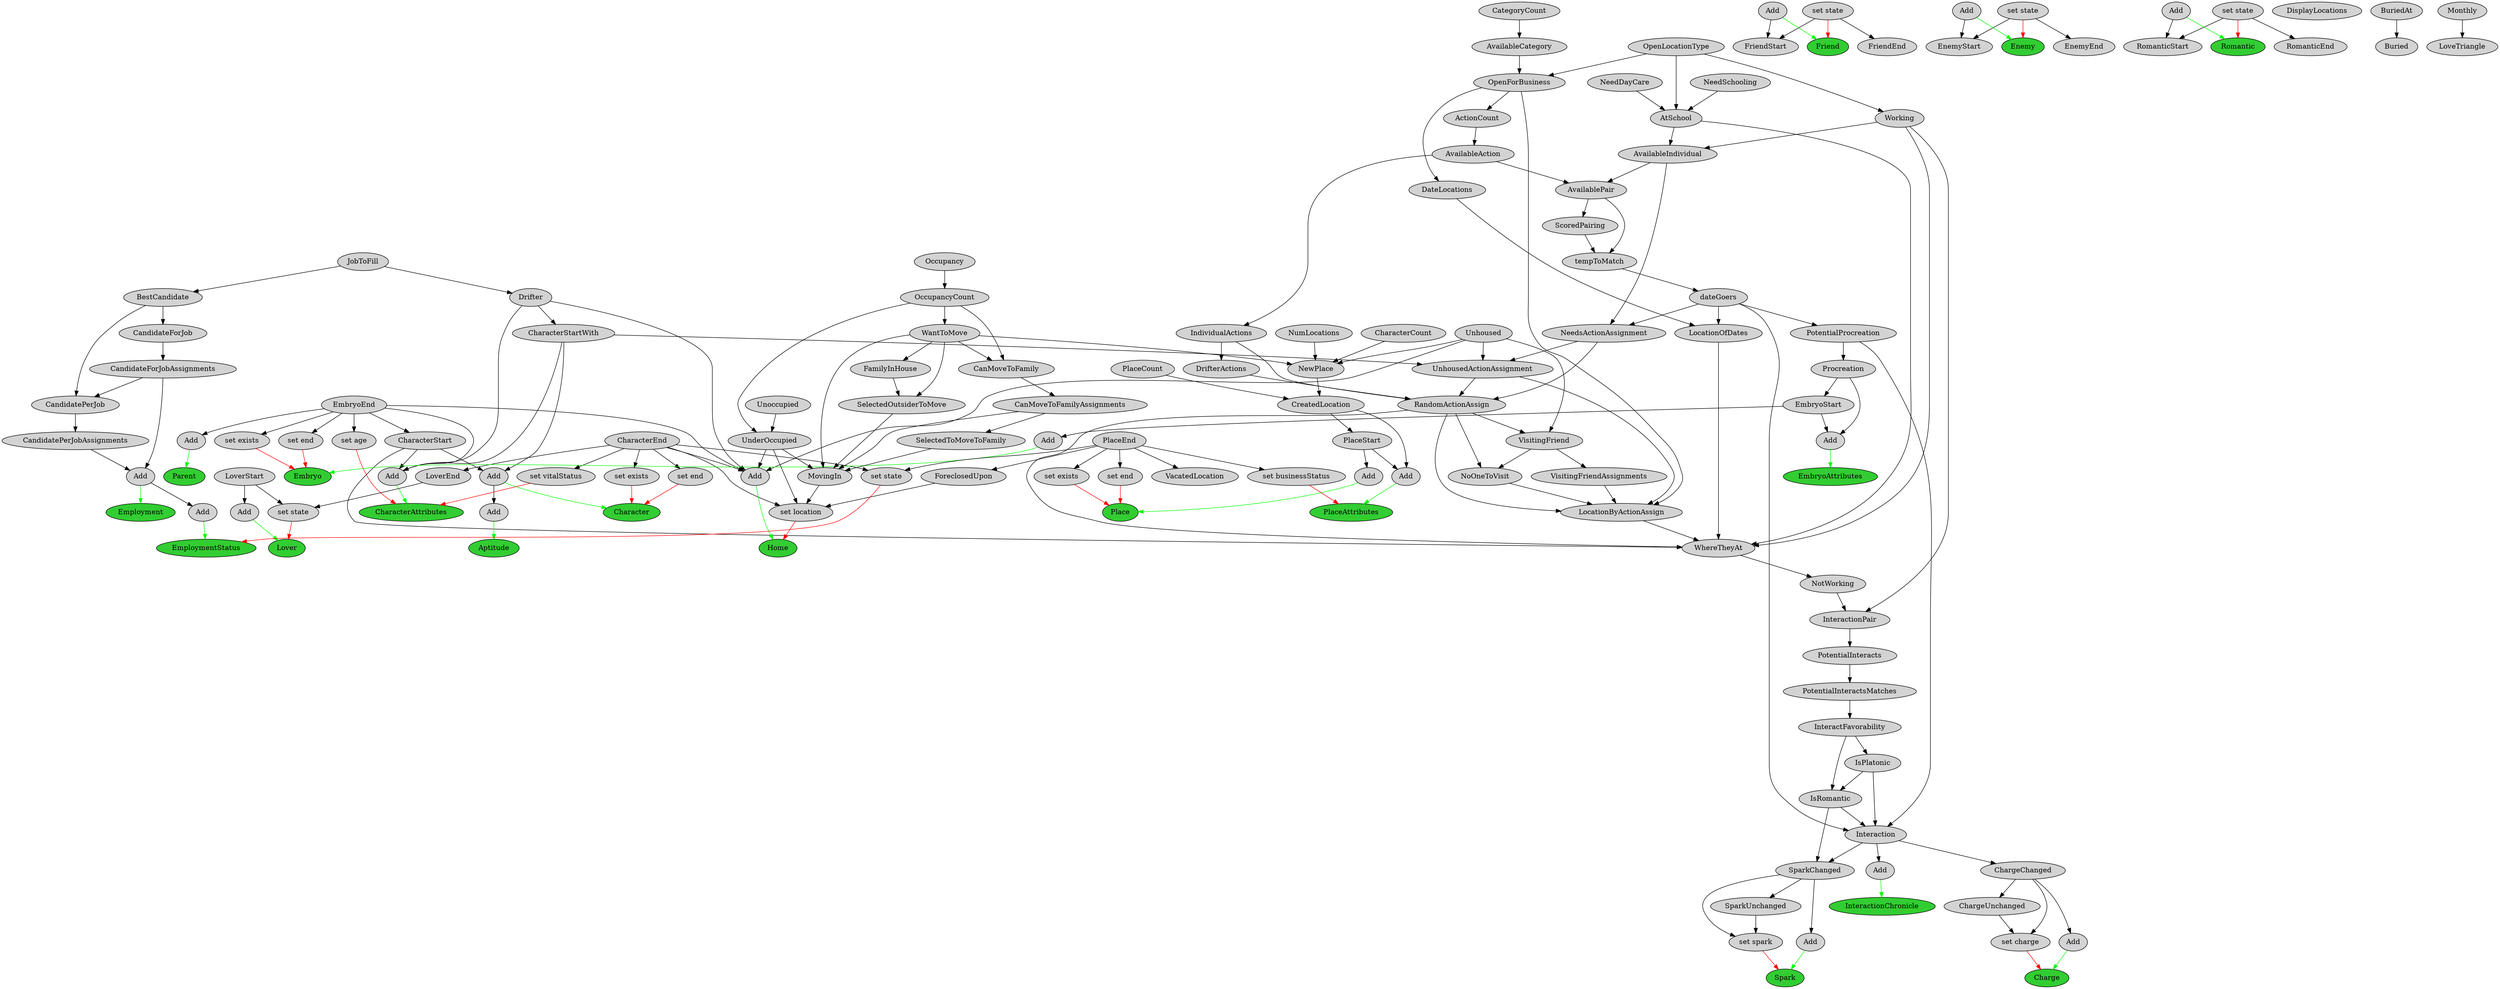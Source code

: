 digraph {
splines=true
node [ style="filled"]
v0 [ label = "Character" fillcolor="limegreen"];
v1 [ label = "set end"];
v2 [ label = "CharacterEnd" rank="min"];
v3 [ label = "set exists"];
v4 [ label = "Add"];
v5 [ label = "CharacterStart"];
v6 [ label = "EmbryoEnd" rank="min"];
v7 [ label = "CharacterStartWith"];
v8 [ label = "Drifter"];
v9 [ label = "JobToFill" rank="min"];
v10 [ label = "CharacterAttributes" fillcolor="limegreen"];
v11 [ label = "set vitalStatus"];
v12 [ label = "set age"];
v13 [ label = "Add"];
v14 [ label = "CharacterCount" rank="min"];
v15 [ label = "Aptitude" fillcolor="limegreen"];
v16 [ label = "Add"];
v17 [ label = "Charge" fillcolor="limegreen"];
v18 [ label = "set charge"];
v19 [ label = "ChargeChanged"];
v20 [ label = "Interaction"];
v21 [ label = "IsPlatonic"];
v22 [ label = "InteractFavorability"];
v23 [ label = "PotentialInteractsMatches"];
v24 [ label = "PotentialInteracts"];
v25 [ label = "InteractionPair"];
v26 [ label = "NotWorking"];
v27 [ label = "WhereTheyAt"];
v28 [ label = "AtSchool"];
v29 [ label = "OpenLocationType" rank="min"];
v30 [ label = "NeedDayCare" rank="min"];
v31 [ label = "NeedSchooling" rank="min"];
v32 [ label = "Working"];
v33 [ label = "LocationOfDates"];
v34 [ label = "DateLocations"];
v35 [ label = "OpenForBusiness"];
v36 [ label = "AvailableCategory"];
v37 [ label = "CategoryCount" rank="min"];
v38 [ label = "dateGoers"];
v39 [ label = "tempToMatch"];
v40 [ label = "ScoredPairing"];
v41 [ label = "AvailablePair"];
v42 [ label = "AvailableAction"];
v43 [ label = "ActionCount"];
v44 [ label = "AvailableIndividual"];
v45 [ label = "RandomActionAssign"];
v46 [ label = "UnhousedActionAssignment"];
v47 [ label = "NeedsActionAssignment"];
v48 [ label = "Unhoused" rank="min"];
v49 [ label = "IndividualActions"];
v50 [ label = "DrifterActions"];
v51 [ label = "LocationByActionAssign"];
v52 [ label = "NoOneToVisit"];
v53 [ label = "VisitingFriend"];
v54 [ label = "VisitingFriendAssignments"];
v55 [ label = "IsRomantic"];
v56 [ label = "PotentialProcreation"];
v57 [ label = "ChargeUnchanged"];
v58 [ label = "Add"];
v59 [ label = "Friend" fillcolor="limegreen"];
v60 [ label = "set state" rank="min"];
v61 [ label = "Add" rank="min"];
v62 [ label = "FriendStart"];
v63 [ label = "FriendEnd"];
v64 [ label = "Enemy" fillcolor="limegreen"];
v65 [ label = "set state" rank="min"];
v66 [ label = "Add" rank="min"];
v67 [ label = "EnemyStart"];
v68 [ label = "EnemyEnd"];
v69 [ label = "Spark" fillcolor="limegreen"];
v70 [ label = "set spark"];
v71 [ label = "SparkChanged"];
v72 [ label = "SparkUnchanged"];
v73 [ label = "Add"];
v74 [ label = "Romantic" fillcolor="limegreen"];
v75 [ label = "set state" rank="min"];
v76 [ label = "Add" rank="min"];
v77 [ label = "RomanticStart"];
v78 [ label = "RomanticEnd"];
v79 [ label = "Lover" fillcolor="limegreen"];
v80 [ label = "set state"];
v81 [ label = "LoverEnd"];
v82 [ label = "LoverStart" rank="min"];
v83 [ label = "Add"];
v84 [ label = "Parent" fillcolor="limegreen"];
v85 [ label = "Add"];
v86 [ label = "Embryo" fillcolor="limegreen"];
v87 [ label = "set end"];
v88 [ label = "set exists"];
v89 [ label = "Add"];
v90 [ label = "EmbryoStart"];
v91 [ label = "Procreation"];
v92 [ label = "EmbryoAttributes" fillcolor="limegreen"];
v93 [ label = "Add"];
v94 [ label = "Place" fillcolor="limegreen"];
v95 [ label = "set end"];
v96 [ label = "PlaceEnd" rank="min"];
v97 [ label = "set exists"];
v98 [ label = "Add"];
v99 [ label = "PlaceStart"];
v100 [ label = "CreatedLocation"];
v101 [ label = "NewPlace"];
v102 [ label = "WantToMove"];
v103 [ label = "OccupancyCount"];
v104 [ label = "Occupancy" rank="min"];
v105 [ label = "NumLocations" rank="min"];
v106 [ label = "PlaceCount" rank="min"];
v107 [ label = "PlaceAttributes" fillcolor="limegreen"];
v108 [ label = "set businessStatus"];
v109 [ label = "Add"];
v110 [ label = "VacatedLocation"];
v111 [ label = "DisplayLocations" rank="min"];
v112 [ label = "Home" fillcolor="limegreen"];
v113 [ label = "set location"];
v114 [ label = "UnderOccupied"];
v115 [ label = "Unoccupied" rank="min"];
v116 [ label = "ForeclosedUpon"];
v117 [ label = "MovingIn"];
v118 [ label = "SelectedToMoveToFamily"];
v119 [ label = "CanMoveToFamilyAssignments"];
v120 [ label = "CanMoveToFamily"];
v121 [ label = "SelectedOutsiderToMove"];
v122 [ label = "FamilyInHouse"];
v123 [ label = "Add"];
v124 [ label = "BuriedAt" rank="min"];
v125 [ label = "Buried"];
v126 [ label = "Employment" fillcolor="limegreen"];
v127 [ label = "Add"];
v128 [ label = "CandidatePerJobAssignments"];
v129 [ label = "CandidatePerJob"];
v130 [ label = "CandidateForJobAssignments"];
v131 [ label = "CandidateForJob"];
v132 [ label = "BestCandidate"];
v133 [ label = "EmploymentStatus" fillcolor="limegreen"];
v134 [ label = "set state"];
v135 [ label = "Add"];
v136 [ label = "Monthly" rank="min"];
v137 [ label = "InteractionChronicle" fillcolor="limegreen"];
v138 [ label = "Add"];
v139 [ label = "LoveTriangle"];
v1 -> v0 [ color="red" ]
v2 -> v1
v3 -> v0 [ color="red" ]
v2 -> v3
v4 -> v0 [ color="green" ]
v5 -> v4
v6 -> v5
v7 -> v4
v8 -> v7
v9 -> v8
v11 -> v10 [ color="red" ]
v2 -> v11
v12 -> v10 [ color="red" ]
v6 -> v12
v13 -> v10 [ color="green" ]
v7 -> v13
v8 -> v13
v5 -> v13
v6 -> v13
v16 -> v15 [ color="green" ]
v4 -> v16
v18 -> v17 [ color="red" ]
v19 -> v18
v20 -> v19
v21 -> v20
v22 -> v21
v23 -> v22
v24 -> v23
v25 -> v24
v26 -> v25
v27 -> v26
v28 -> v27
v29 -> v28
v30 -> v28
v31 -> v28
v32 -> v27
v29 -> v32
v33 -> v27
v34 -> v33
v35 -> v34
v36 -> v35
v37 -> v36
v29 -> v35
v38 -> v33
v39 -> v38
v40 -> v39
v41 -> v40
v42 -> v41
v43 -> v42
v35 -> v43
v44 -> v41
v32 -> v44
v28 -> v44
v41 -> v39
v45 -> v27
v46 -> v45
v47 -> v46
v38 -> v47
v44 -> v47
v48 -> v46
v7 -> v46
v49 -> v45
v42 -> v49
v47 -> v45
v50 -> v45
v49 -> v50
v51 -> v27
v45 -> v51
v52 -> v51
v53 -> v52
v48 -> v53
v45 -> v53
v45 -> v52
v54 -> v51
v53 -> v54
v46 -> v51
v35 -> v51
v5 -> v27
v32 -> v25
v55 -> v20
v21 -> v55
v22 -> v55
v38 -> v20
v56 -> v20
v38 -> v56
v57 -> v18
v19 -> v57
v58 -> v17 [ color="green" ]
v19 -> v58
v60 -> v59 [ color="red" ]
v61 -> v59 [ color="green" ]
v61 -> v62
v60 -> v62
v60 -> v63
v65 -> v64 [ color="red" ]
v66 -> v64 [ color="green" ]
v66 -> v67
v65 -> v67
v65 -> v68
v70 -> v69 [ color="red" ]
v71 -> v70
v20 -> v71
v55 -> v71
v72 -> v70
v71 -> v72
v73 -> v69 [ color="green" ]
v71 -> v73
v75 -> v74 [ color="red" ]
v76 -> v74 [ color="green" ]
v76 -> v77
v75 -> v77
v75 -> v78
v80 -> v79 [ color="red" ]
v81 -> v80
v2 -> v81
v82 -> v80
v83 -> v79 [ color="green" ]
v82 -> v83
v85 -> v84 [ color="green" ]
v6 -> v85
v87 -> v86 [ color="red" ]
v6 -> v87
v88 -> v86 [ color="red" ]
v6 -> v88
v89 -> v86 [ color="green" ]
v90 -> v89
v91 -> v90
v56 -> v91
v93 -> v92 [ color="green" ]
v90 -> v93
v91 -> v93
v95 -> v94 [ color="red" ]
v96 -> v95
v97 -> v94 [ color="red" ]
v96 -> v97
v98 -> v94 [ color="green" ]
v99 -> v98
v100 -> v99
v101 -> v100
v14 -> v101
v102 -> v101
v103 -> v102
v104 -> v103
v48 -> v101
v105 -> v101
v106 -> v100
v108 -> v107 [ color="red" ]
v96 -> v108
v109 -> v107 [ color="green" ]
v99 -> v109
v100 -> v109
v96 -> v110
v113 -> v112 [ color="red" ]
v2 -> v113
v114 -> v113
v103 -> v114
v115 -> v114
v116 -> v113
v96 -> v116
v117 -> v113
v118 -> v117
v119 -> v118
v120 -> v119
v102 -> v120
v103 -> v120
v119 -> v117
v121 -> v117
v122 -> v121
v102 -> v122
v102 -> v121
v114 -> v117
v102 -> v117
v123 -> v112 [ color="green" ]
v6 -> v123
v114 -> v123
v8 -> v123
v48 -> v123
v2 -> v123
v124 -> v125
v127 -> v126 [ color="green" ]
v128 -> v127
v129 -> v128
v130 -> v129
v131 -> v130
v132 -> v131
v9 -> v132
v132 -> v129
v130 -> v127
v134 -> v133 [ color="red" ]
v2 -> v134
v96 -> v134
v135 -> v133 [ color="green" ]
v127 -> v135
v138 -> v137 [ color="green" ]
v20 -> v138
v136 -> v139
}
